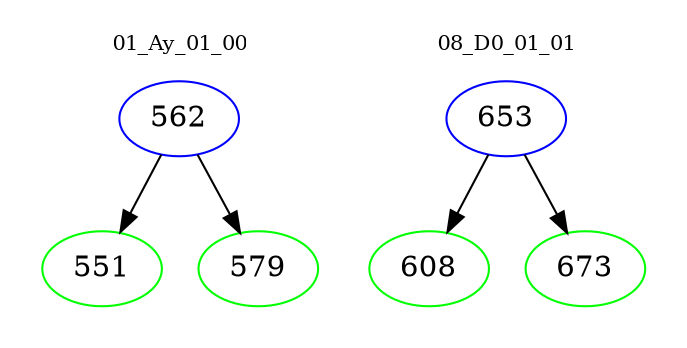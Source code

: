 digraph{
subgraph cluster_0 {
color = white
label = "01_Ay_01_00";
fontsize=10;
T0_562 [label="562", color="blue"]
T0_562 -> T0_551 [color="black"]
T0_551 [label="551", color="green"]
T0_562 -> T0_579 [color="black"]
T0_579 [label="579", color="green"]
}
subgraph cluster_1 {
color = white
label = "08_D0_01_01";
fontsize=10;
T1_653 [label="653", color="blue"]
T1_653 -> T1_608 [color="black"]
T1_608 [label="608", color="green"]
T1_653 -> T1_673 [color="black"]
T1_673 [label="673", color="green"]
}
}

